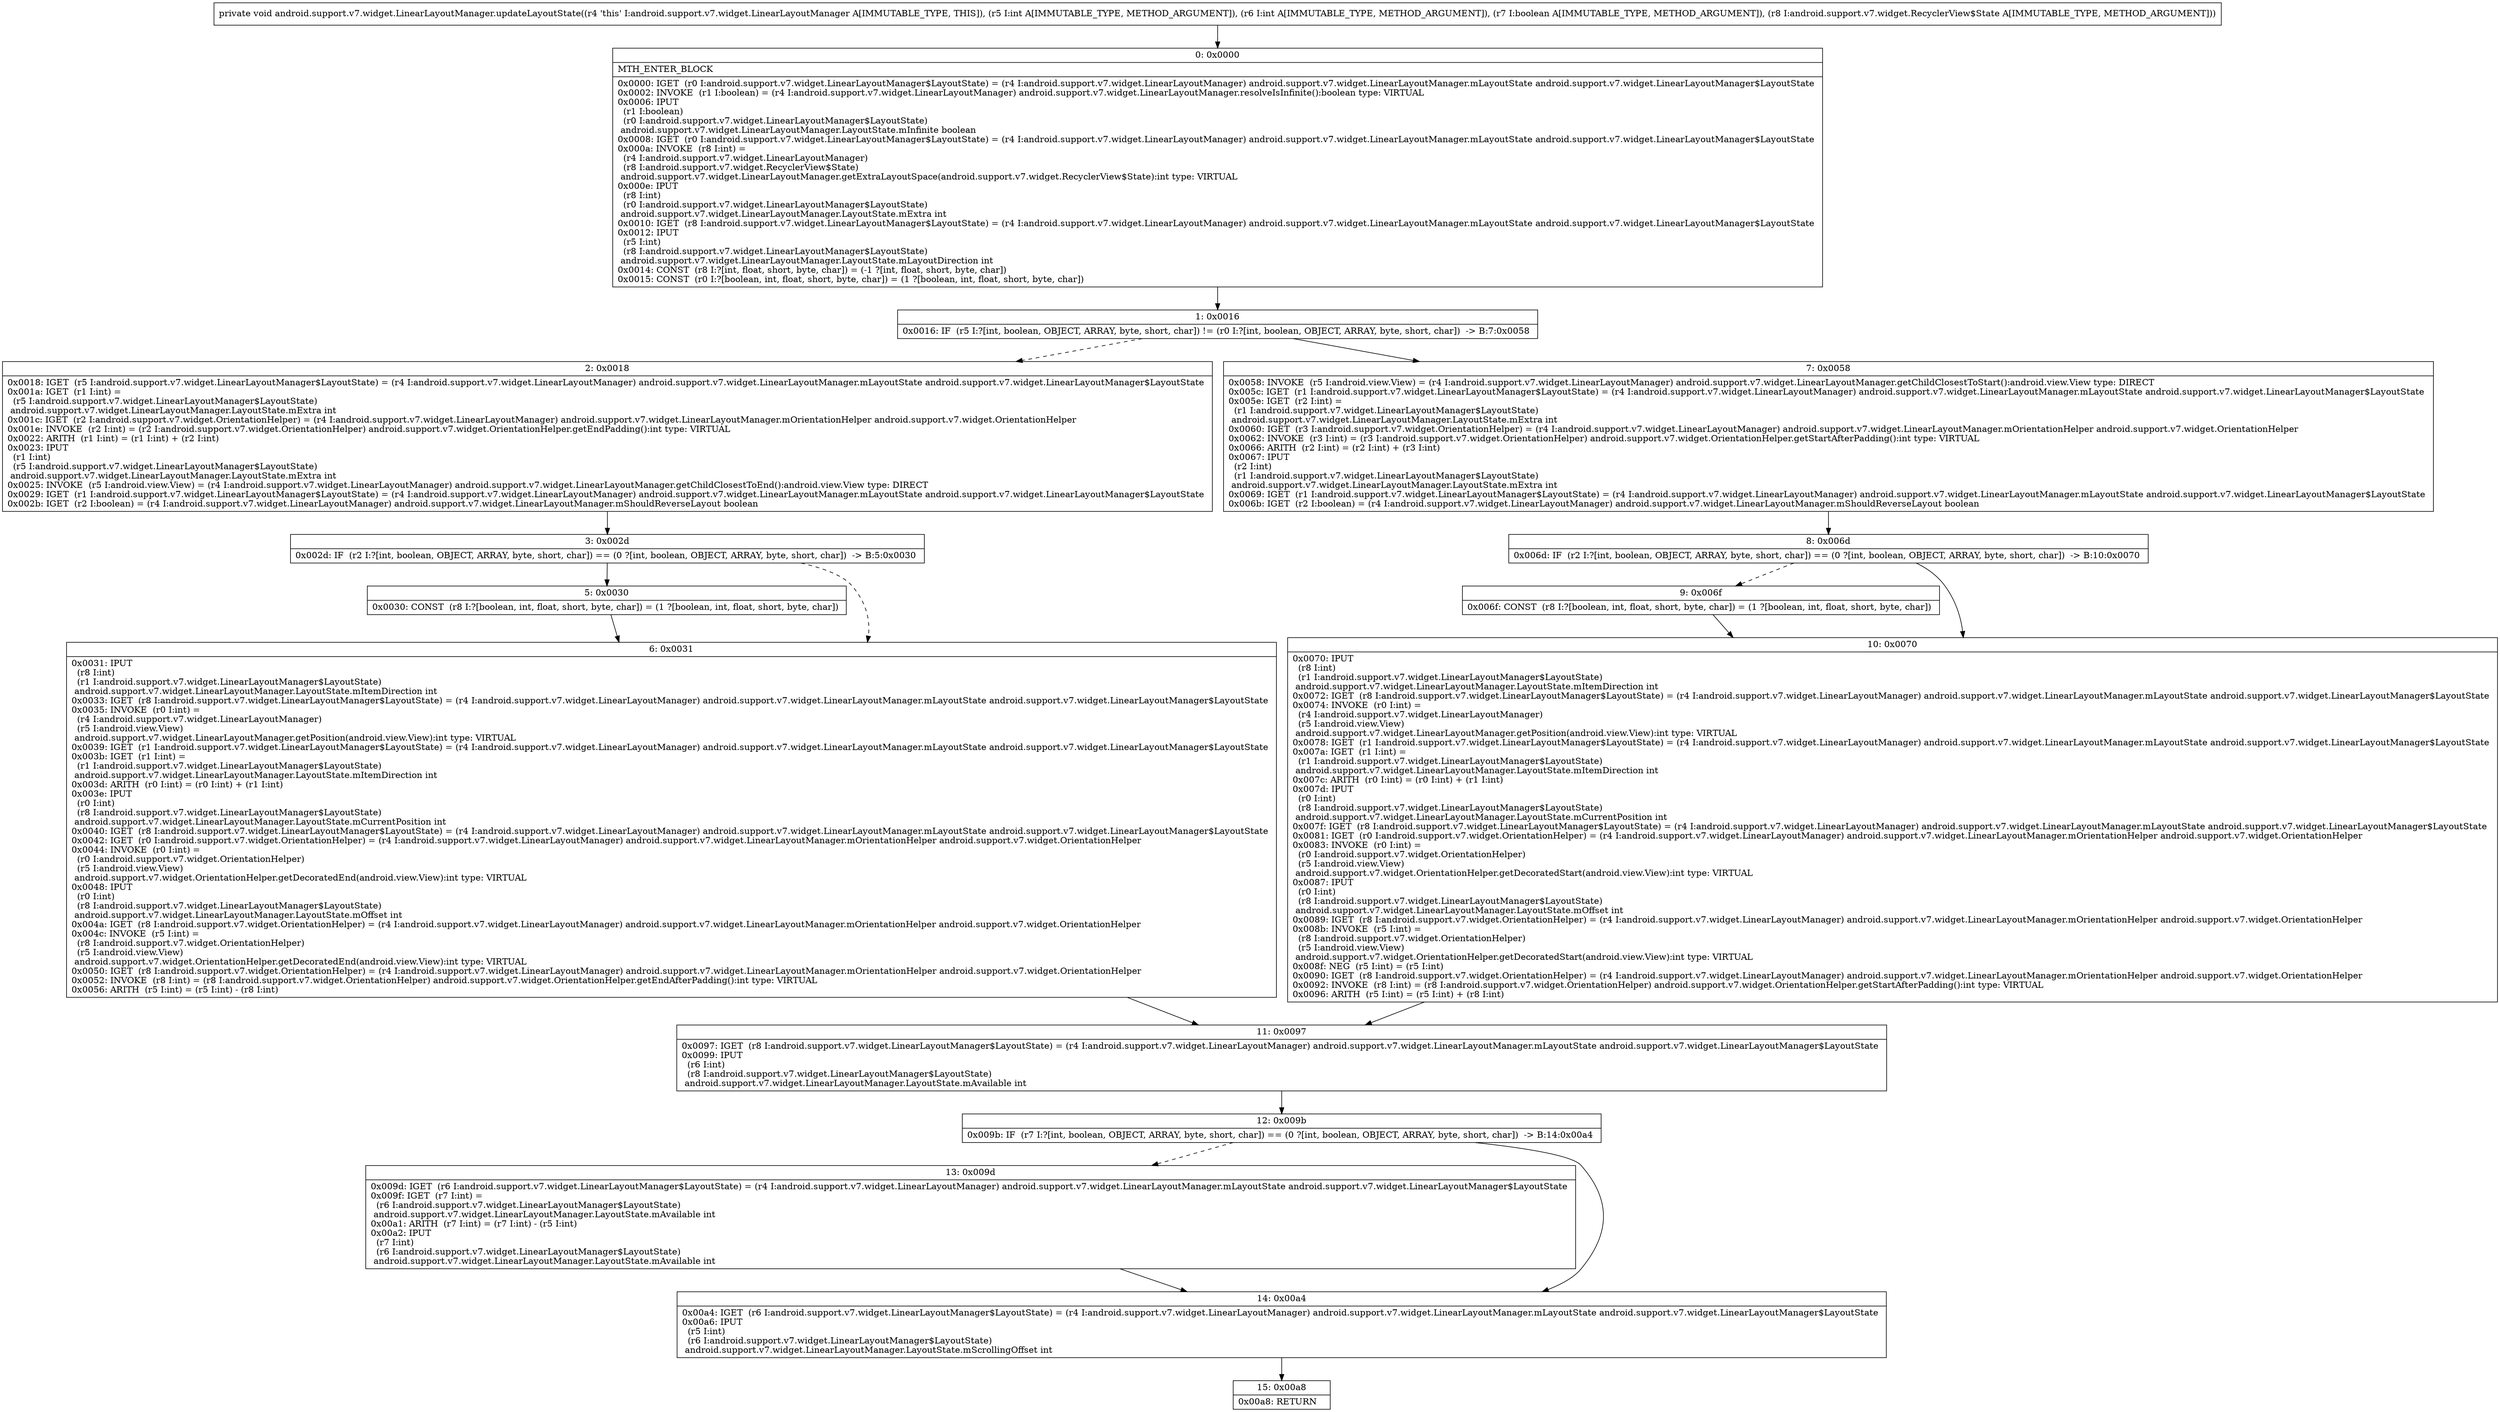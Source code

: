 digraph "CFG forandroid.support.v7.widget.LinearLayoutManager.updateLayoutState(IIZLandroid\/support\/v7\/widget\/RecyclerView$State;)V" {
Node_0 [shape=record,label="{0\:\ 0x0000|MTH_ENTER_BLOCK\l|0x0000: IGET  (r0 I:android.support.v7.widget.LinearLayoutManager$LayoutState) = (r4 I:android.support.v7.widget.LinearLayoutManager) android.support.v7.widget.LinearLayoutManager.mLayoutState android.support.v7.widget.LinearLayoutManager$LayoutState \l0x0002: INVOKE  (r1 I:boolean) = (r4 I:android.support.v7.widget.LinearLayoutManager) android.support.v7.widget.LinearLayoutManager.resolveIsInfinite():boolean type: VIRTUAL \l0x0006: IPUT  \l  (r1 I:boolean)\l  (r0 I:android.support.v7.widget.LinearLayoutManager$LayoutState)\l android.support.v7.widget.LinearLayoutManager.LayoutState.mInfinite boolean \l0x0008: IGET  (r0 I:android.support.v7.widget.LinearLayoutManager$LayoutState) = (r4 I:android.support.v7.widget.LinearLayoutManager) android.support.v7.widget.LinearLayoutManager.mLayoutState android.support.v7.widget.LinearLayoutManager$LayoutState \l0x000a: INVOKE  (r8 I:int) = \l  (r4 I:android.support.v7.widget.LinearLayoutManager)\l  (r8 I:android.support.v7.widget.RecyclerView$State)\l android.support.v7.widget.LinearLayoutManager.getExtraLayoutSpace(android.support.v7.widget.RecyclerView$State):int type: VIRTUAL \l0x000e: IPUT  \l  (r8 I:int)\l  (r0 I:android.support.v7.widget.LinearLayoutManager$LayoutState)\l android.support.v7.widget.LinearLayoutManager.LayoutState.mExtra int \l0x0010: IGET  (r8 I:android.support.v7.widget.LinearLayoutManager$LayoutState) = (r4 I:android.support.v7.widget.LinearLayoutManager) android.support.v7.widget.LinearLayoutManager.mLayoutState android.support.v7.widget.LinearLayoutManager$LayoutState \l0x0012: IPUT  \l  (r5 I:int)\l  (r8 I:android.support.v7.widget.LinearLayoutManager$LayoutState)\l android.support.v7.widget.LinearLayoutManager.LayoutState.mLayoutDirection int \l0x0014: CONST  (r8 I:?[int, float, short, byte, char]) = (\-1 ?[int, float, short, byte, char]) \l0x0015: CONST  (r0 I:?[boolean, int, float, short, byte, char]) = (1 ?[boolean, int, float, short, byte, char]) \l}"];
Node_1 [shape=record,label="{1\:\ 0x0016|0x0016: IF  (r5 I:?[int, boolean, OBJECT, ARRAY, byte, short, char]) != (r0 I:?[int, boolean, OBJECT, ARRAY, byte, short, char])  \-\> B:7:0x0058 \l}"];
Node_2 [shape=record,label="{2\:\ 0x0018|0x0018: IGET  (r5 I:android.support.v7.widget.LinearLayoutManager$LayoutState) = (r4 I:android.support.v7.widget.LinearLayoutManager) android.support.v7.widget.LinearLayoutManager.mLayoutState android.support.v7.widget.LinearLayoutManager$LayoutState \l0x001a: IGET  (r1 I:int) = \l  (r5 I:android.support.v7.widget.LinearLayoutManager$LayoutState)\l android.support.v7.widget.LinearLayoutManager.LayoutState.mExtra int \l0x001c: IGET  (r2 I:android.support.v7.widget.OrientationHelper) = (r4 I:android.support.v7.widget.LinearLayoutManager) android.support.v7.widget.LinearLayoutManager.mOrientationHelper android.support.v7.widget.OrientationHelper \l0x001e: INVOKE  (r2 I:int) = (r2 I:android.support.v7.widget.OrientationHelper) android.support.v7.widget.OrientationHelper.getEndPadding():int type: VIRTUAL \l0x0022: ARITH  (r1 I:int) = (r1 I:int) + (r2 I:int) \l0x0023: IPUT  \l  (r1 I:int)\l  (r5 I:android.support.v7.widget.LinearLayoutManager$LayoutState)\l android.support.v7.widget.LinearLayoutManager.LayoutState.mExtra int \l0x0025: INVOKE  (r5 I:android.view.View) = (r4 I:android.support.v7.widget.LinearLayoutManager) android.support.v7.widget.LinearLayoutManager.getChildClosestToEnd():android.view.View type: DIRECT \l0x0029: IGET  (r1 I:android.support.v7.widget.LinearLayoutManager$LayoutState) = (r4 I:android.support.v7.widget.LinearLayoutManager) android.support.v7.widget.LinearLayoutManager.mLayoutState android.support.v7.widget.LinearLayoutManager$LayoutState \l0x002b: IGET  (r2 I:boolean) = (r4 I:android.support.v7.widget.LinearLayoutManager) android.support.v7.widget.LinearLayoutManager.mShouldReverseLayout boolean \l}"];
Node_3 [shape=record,label="{3\:\ 0x002d|0x002d: IF  (r2 I:?[int, boolean, OBJECT, ARRAY, byte, short, char]) == (0 ?[int, boolean, OBJECT, ARRAY, byte, short, char])  \-\> B:5:0x0030 \l}"];
Node_5 [shape=record,label="{5\:\ 0x0030|0x0030: CONST  (r8 I:?[boolean, int, float, short, byte, char]) = (1 ?[boolean, int, float, short, byte, char]) \l}"];
Node_6 [shape=record,label="{6\:\ 0x0031|0x0031: IPUT  \l  (r8 I:int)\l  (r1 I:android.support.v7.widget.LinearLayoutManager$LayoutState)\l android.support.v7.widget.LinearLayoutManager.LayoutState.mItemDirection int \l0x0033: IGET  (r8 I:android.support.v7.widget.LinearLayoutManager$LayoutState) = (r4 I:android.support.v7.widget.LinearLayoutManager) android.support.v7.widget.LinearLayoutManager.mLayoutState android.support.v7.widget.LinearLayoutManager$LayoutState \l0x0035: INVOKE  (r0 I:int) = \l  (r4 I:android.support.v7.widget.LinearLayoutManager)\l  (r5 I:android.view.View)\l android.support.v7.widget.LinearLayoutManager.getPosition(android.view.View):int type: VIRTUAL \l0x0039: IGET  (r1 I:android.support.v7.widget.LinearLayoutManager$LayoutState) = (r4 I:android.support.v7.widget.LinearLayoutManager) android.support.v7.widget.LinearLayoutManager.mLayoutState android.support.v7.widget.LinearLayoutManager$LayoutState \l0x003b: IGET  (r1 I:int) = \l  (r1 I:android.support.v7.widget.LinearLayoutManager$LayoutState)\l android.support.v7.widget.LinearLayoutManager.LayoutState.mItemDirection int \l0x003d: ARITH  (r0 I:int) = (r0 I:int) + (r1 I:int) \l0x003e: IPUT  \l  (r0 I:int)\l  (r8 I:android.support.v7.widget.LinearLayoutManager$LayoutState)\l android.support.v7.widget.LinearLayoutManager.LayoutState.mCurrentPosition int \l0x0040: IGET  (r8 I:android.support.v7.widget.LinearLayoutManager$LayoutState) = (r4 I:android.support.v7.widget.LinearLayoutManager) android.support.v7.widget.LinearLayoutManager.mLayoutState android.support.v7.widget.LinearLayoutManager$LayoutState \l0x0042: IGET  (r0 I:android.support.v7.widget.OrientationHelper) = (r4 I:android.support.v7.widget.LinearLayoutManager) android.support.v7.widget.LinearLayoutManager.mOrientationHelper android.support.v7.widget.OrientationHelper \l0x0044: INVOKE  (r0 I:int) = \l  (r0 I:android.support.v7.widget.OrientationHelper)\l  (r5 I:android.view.View)\l android.support.v7.widget.OrientationHelper.getDecoratedEnd(android.view.View):int type: VIRTUAL \l0x0048: IPUT  \l  (r0 I:int)\l  (r8 I:android.support.v7.widget.LinearLayoutManager$LayoutState)\l android.support.v7.widget.LinearLayoutManager.LayoutState.mOffset int \l0x004a: IGET  (r8 I:android.support.v7.widget.OrientationHelper) = (r4 I:android.support.v7.widget.LinearLayoutManager) android.support.v7.widget.LinearLayoutManager.mOrientationHelper android.support.v7.widget.OrientationHelper \l0x004c: INVOKE  (r5 I:int) = \l  (r8 I:android.support.v7.widget.OrientationHelper)\l  (r5 I:android.view.View)\l android.support.v7.widget.OrientationHelper.getDecoratedEnd(android.view.View):int type: VIRTUAL \l0x0050: IGET  (r8 I:android.support.v7.widget.OrientationHelper) = (r4 I:android.support.v7.widget.LinearLayoutManager) android.support.v7.widget.LinearLayoutManager.mOrientationHelper android.support.v7.widget.OrientationHelper \l0x0052: INVOKE  (r8 I:int) = (r8 I:android.support.v7.widget.OrientationHelper) android.support.v7.widget.OrientationHelper.getEndAfterPadding():int type: VIRTUAL \l0x0056: ARITH  (r5 I:int) = (r5 I:int) \- (r8 I:int) \l}"];
Node_7 [shape=record,label="{7\:\ 0x0058|0x0058: INVOKE  (r5 I:android.view.View) = (r4 I:android.support.v7.widget.LinearLayoutManager) android.support.v7.widget.LinearLayoutManager.getChildClosestToStart():android.view.View type: DIRECT \l0x005c: IGET  (r1 I:android.support.v7.widget.LinearLayoutManager$LayoutState) = (r4 I:android.support.v7.widget.LinearLayoutManager) android.support.v7.widget.LinearLayoutManager.mLayoutState android.support.v7.widget.LinearLayoutManager$LayoutState \l0x005e: IGET  (r2 I:int) = \l  (r1 I:android.support.v7.widget.LinearLayoutManager$LayoutState)\l android.support.v7.widget.LinearLayoutManager.LayoutState.mExtra int \l0x0060: IGET  (r3 I:android.support.v7.widget.OrientationHelper) = (r4 I:android.support.v7.widget.LinearLayoutManager) android.support.v7.widget.LinearLayoutManager.mOrientationHelper android.support.v7.widget.OrientationHelper \l0x0062: INVOKE  (r3 I:int) = (r3 I:android.support.v7.widget.OrientationHelper) android.support.v7.widget.OrientationHelper.getStartAfterPadding():int type: VIRTUAL \l0x0066: ARITH  (r2 I:int) = (r2 I:int) + (r3 I:int) \l0x0067: IPUT  \l  (r2 I:int)\l  (r1 I:android.support.v7.widget.LinearLayoutManager$LayoutState)\l android.support.v7.widget.LinearLayoutManager.LayoutState.mExtra int \l0x0069: IGET  (r1 I:android.support.v7.widget.LinearLayoutManager$LayoutState) = (r4 I:android.support.v7.widget.LinearLayoutManager) android.support.v7.widget.LinearLayoutManager.mLayoutState android.support.v7.widget.LinearLayoutManager$LayoutState \l0x006b: IGET  (r2 I:boolean) = (r4 I:android.support.v7.widget.LinearLayoutManager) android.support.v7.widget.LinearLayoutManager.mShouldReverseLayout boolean \l}"];
Node_8 [shape=record,label="{8\:\ 0x006d|0x006d: IF  (r2 I:?[int, boolean, OBJECT, ARRAY, byte, short, char]) == (0 ?[int, boolean, OBJECT, ARRAY, byte, short, char])  \-\> B:10:0x0070 \l}"];
Node_9 [shape=record,label="{9\:\ 0x006f|0x006f: CONST  (r8 I:?[boolean, int, float, short, byte, char]) = (1 ?[boolean, int, float, short, byte, char]) \l}"];
Node_10 [shape=record,label="{10\:\ 0x0070|0x0070: IPUT  \l  (r8 I:int)\l  (r1 I:android.support.v7.widget.LinearLayoutManager$LayoutState)\l android.support.v7.widget.LinearLayoutManager.LayoutState.mItemDirection int \l0x0072: IGET  (r8 I:android.support.v7.widget.LinearLayoutManager$LayoutState) = (r4 I:android.support.v7.widget.LinearLayoutManager) android.support.v7.widget.LinearLayoutManager.mLayoutState android.support.v7.widget.LinearLayoutManager$LayoutState \l0x0074: INVOKE  (r0 I:int) = \l  (r4 I:android.support.v7.widget.LinearLayoutManager)\l  (r5 I:android.view.View)\l android.support.v7.widget.LinearLayoutManager.getPosition(android.view.View):int type: VIRTUAL \l0x0078: IGET  (r1 I:android.support.v7.widget.LinearLayoutManager$LayoutState) = (r4 I:android.support.v7.widget.LinearLayoutManager) android.support.v7.widget.LinearLayoutManager.mLayoutState android.support.v7.widget.LinearLayoutManager$LayoutState \l0x007a: IGET  (r1 I:int) = \l  (r1 I:android.support.v7.widget.LinearLayoutManager$LayoutState)\l android.support.v7.widget.LinearLayoutManager.LayoutState.mItemDirection int \l0x007c: ARITH  (r0 I:int) = (r0 I:int) + (r1 I:int) \l0x007d: IPUT  \l  (r0 I:int)\l  (r8 I:android.support.v7.widget.LinearLayoutManager$LayoutState)\l android.support.v7.widget.LinearLayoutManager.LayoutState.mCurrentPosition int \l0x007f: IGET  (r8 I:android.support.v7.widget.LinearLayoutManager$LayoutState) = (r4 I:android.support.v7.widget.LinearLayoutManager) android.support.v7.widget.LinearLayoutManager.mLayoutState android.support.v7.widget.LinearLayoutManager$LayoutState \l0x0081: IGET  (r0 I:android.support.v7.widget.OrientationHelper) = (r4 I:android.support.v7.widget.LinearLayoutManager) android.support.v7.widget.LinearLayoutManager.mOrientationHelper android.support.v7.widget.OrientationHelper \l0x0083: INVOKE  (r0 I:int) = \l  (r0 I:android.support.v7.widget.OrientationHelper)\l  (r5 I:android.view.View)\l android.support.v7.widget.OrientationHelper.getDecoratedStart(android.view.View):int type: VIRTUAL \l0x0087: IPUT  \l  (r0 I:int)\l  (r8 I:android.support.v7.widget.LinearLayoutManager$LayoutState)\l android.support.v7.widget.LinearLayoutManager.LayoutState.mOffset int \l0x0089: IGET  (r8 I:android.support.v7.widget.OrientationHelper) = (r4 I:android.support.v7.widget.LinearLayoutManager) android.support.v7.widget.LinearLayoutManager.mOrientationHelper android.support.v7.widget.OrientationHelper \l0x008b: INVOKE  (r5 I:int) = \l  (r8 I:android.support.v7.widget.OrientationHelper)\l  (r5 I:android.view.View)\l android.support.v7.widget.OrientationHelper.getDecoratedStart(android.view.View):int type: VIRTUAL \l0x008f: NEG  (r5 I:int) = (r5 I:int) \l0x0090: IGET  (r8 I:android.support.v7.widget.OrientationHelper) = (r4 I:android.support.v7.widget.LinearLayoutManager) android.support.v7.widget.LinearLayoutManager.mOrientationHelper android.support.v7.widget.OrientationHelper \l0x0092: INVOKE  (r8 I:int) = (r8 I:android.support.v7.widget.OrientationHelper) android.support.v7.widget.OrientationHelper.getStartAfterPadding():int type: VIRTUAL \l0x0096: ARITH  (r5 I:int) = (r5 I:int) + (r8 I:int) \l}"];
Node_11 [shape=record,label="{11\:\ 0x0097|0x0097: IGET  (r8 I:android.support.v7.widget.LinearLayoutManager$LayoutState) = (r4 I:android.support.v7.widget.LinearLayoutManager) android.support.v7.widget.LinearLayoutManager.mLayoutState android.support.v7.widget.LinearLayoutManager$LayoutState \l0x0099: IPUT  \l  (r6 I:int)\l  (r8 I:android.support.v7.widget.LinearLayoutManager$LayoutState)\l android.support.v7.widget.LinearLayoutManager.LayoutState.mAvailable int \l}"];
Node_12 [shape=record,label="{12\:\ 0x009b|0x009b: IF  (r7 I:?[int, boolean, OBJECT, ARRAY, byte, short, char]) == (0 ?[int, boolean, OBJECT, ARRAY, byte, short, char])  \-\> B:14:0x00a4 \l}"];
Node_13 [shape=record,label="{13\:\ 0x009d|0x009d: IGET  (r6 I:android.support.v7.widget.LinearLayoutManager$LayoutState) = (r4 I:android.support.v7.widget.LinearLayoutManager) android.support.v7.widget.LinearLayoutManager.mLayoutState android.support.v7.widget.LinearLayoutManager$LayoutState \l0x009f: IGET  (r7 I:int) = \l  (r6 I:android.support.v7.widget.LinearLayoutManager$LayoutState)\l android.support.v7.widget.LinearLayoutManager.LayoutState.mAvailable int \l0x00a1: ARITH  (r7 I:int) = (r7 I:int) \- (r5 I:int) \l0x00a2: IPUT  \l  (r7 I:int)\l  (r6 I:android.support.v7.widget.LinearLayoutManager$LayoutState)\l android.support.v7.widget.LinearLayoutManager.LayoutState.mAvailable int \l}"];
Node_14 [shape=record,label="{14\:\ 0x00a4|0x00a4: IGET  (r6 I:android.support.v7.widget.LinearLayoutManager$LayoutState) = (r4 I:android.support.v7.widget.LinearLayoutManager) android.support.v7.widget.LinearLayoutManager.mLayoutState android.support.v7.widget.LinearLayoutManager$LayoutState \l0x00a6: IPUT  \l  (r5 I:int)\l  (r6 I:android.support.v7.widget.LinearLayoutManager$LayoutState)\l android.support.v7.widget.LinearLayoutManager.LayoutState.mScrollingOffset int \l}"];
Node_15 [shape=record,label="{15\:\ 0x00a8|0x00a8: RETURN   \l}"];
MethodNode[shape=record,label="{private void android.support.v7.widget.LinearLayoutManager.updateLayoutState((r4 'this' I:android.support.v7.widget.LinearLayoutManager A[IMMUTABLE_TYPE, THIS]), (r5 I:int A[IMMUTABLE_TYPE, METHOD_ARGUMENT]), (r6 I:int A[IMMUTABLE_TYPE, METHOD_ARGUMENT]), (r7 I:boolean A[IMMUTABLE_TYPE, METHOD_ARGUMENT]), (r8 I:android.support.v7.widget.RecyclerView$State A[IMMUTABLE_TYPE, METHOD_ARGUMENT])) }"];
MethodNode -> Node_0;
Node_0 -> Node_1;
Node_1 -> Node_2[style=dashed];
Node_1 -> Node_7;
Node_2 -> Node_3;
Node_3 -> Node_5;
Node_3 -> Node_6[style=dashed];
Node_5 -> Node_6;
Node_6 -> Node_11;
Node_7 -> Node_8;
Node_8 -> Node_9[style=dashed];
Node_8 -> Node_10;
Node_9 -> Node_10;
Node_10 -> Node_11;
Node_11 -> Node_12;
Node_12 -> Node_13[style=dashed];
Node_12 -> Node_14;
Node_13 -> Node_14;
Node_14 -> Node_15;
}

